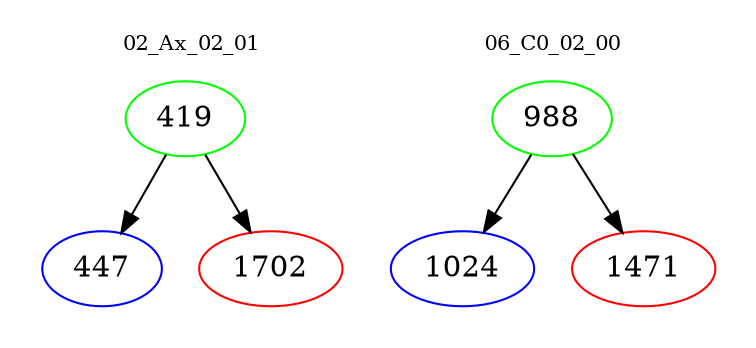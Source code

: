 digraph{
subgraph cluster_0 {
color = white
label = "02_Ax_02_01";
fontsize=10;
T0_419 [label="419", color="green"]
T0_419 -> T0_447 [color="black"]
T0_447 [label="447", color="blue"]
T0_419 -> T0_1702 [color="black"]
T0_1702 [label="1702", color="red"]
}
subgraph cluster_1 {
color = white
label = "06_C0_02_00";
fontsize=10;
T1_988 [label="988", color="green"]
T1_988 -> T1_1024 [color="black"]
T1_1024 [label="1024", color="blue"]
T1_988 -> T1_1471 [color="black"]
T1_1471 [label="1471", color="red"]
}
}
